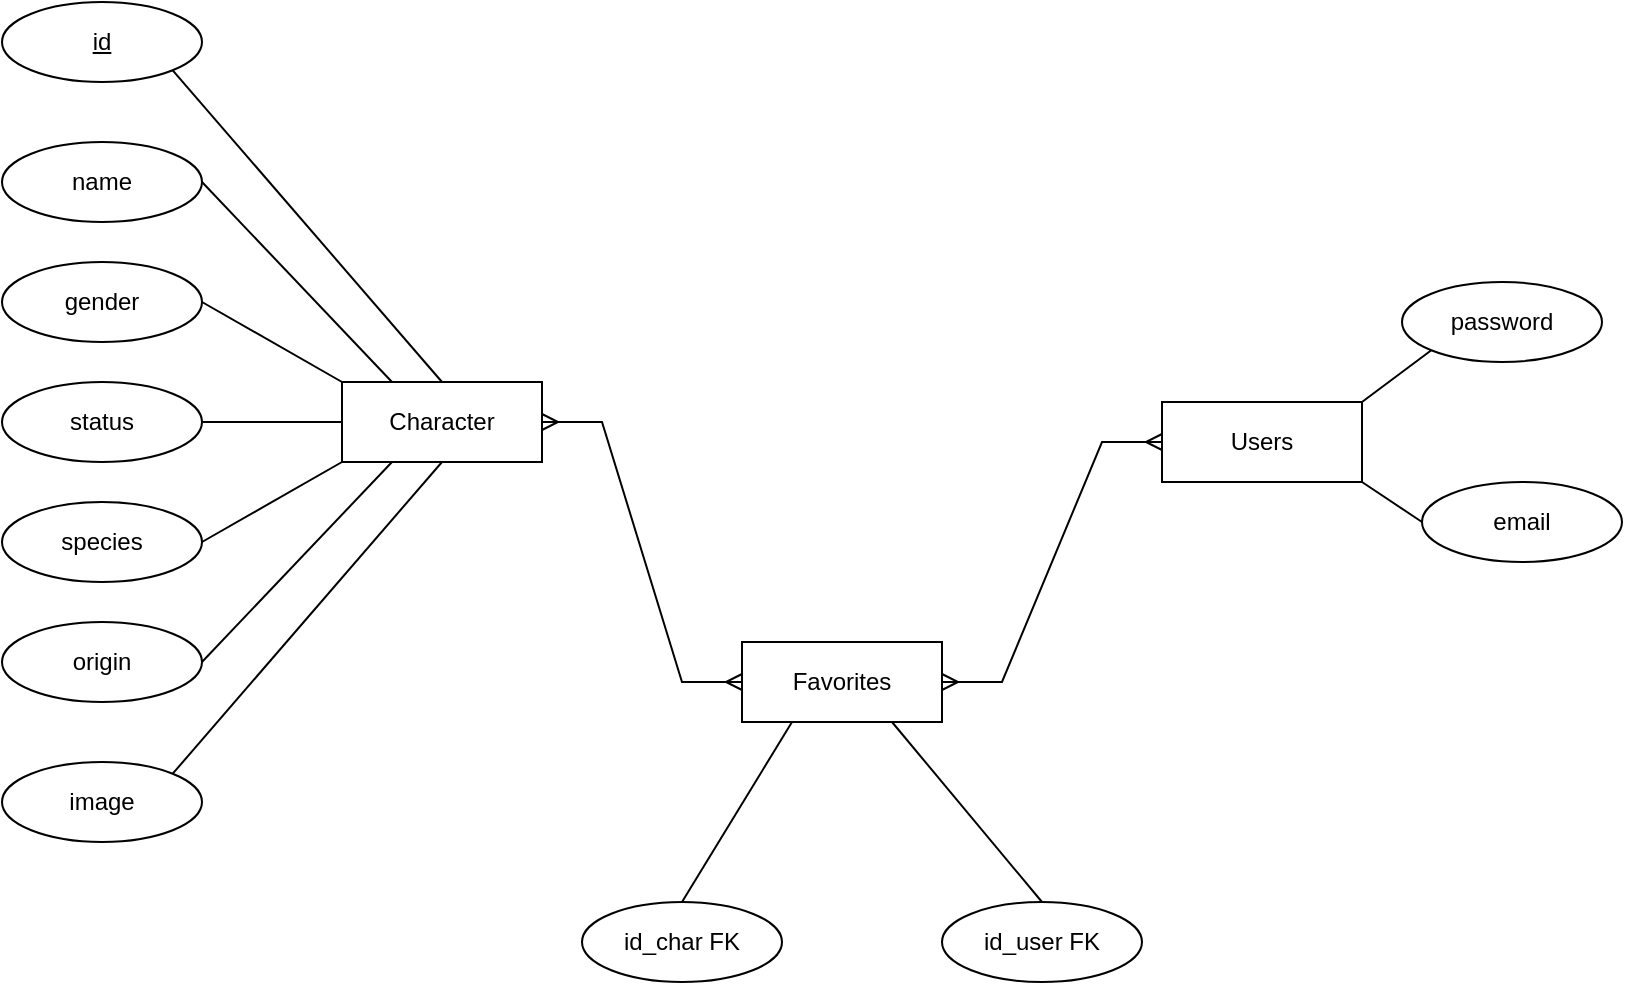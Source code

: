 <mxfile version="21.0.10" type="device"><diagram name="Página-1" id="OokqJvl-JYFLvVTJ5pP9"><mxGraphModel dx="1861" dy="1890" grid="1" gridSize="10" guides="1" tooltips="1" connect="1" arrows="1" fold="1" page="1" pageScale="1" pageWidth="827" pageHeight="1169" math="0" shadow="0"><root><mxCell id="0"/><mxCell id="1" parent="0"/><mxCell id="28xkYd2VGY8xSdNhCSzH-6" value="Character" style="whiteSpace=wrap;html=1;align=center;" parent="1" vertex="1"><mxGeometry x="-100" y="180" width="100" height="40" as="geometry"/></mxCell><mxCell id="28xkYd2VGY8xSdNhCSzH-7" value="id" style="ellipse;whiteSpace=wrap;html=1;align=center;fontStyle=4;" parent="1" vertex="1"><mxGeometry x="-270" y="-10" width="100" height="40" as="geometry"/></mxCell><mxCell id="28xkYd2VGY8xSdNhCSzH-8" value="name" style="ellipse;whiteSpace=wrap;html=1;align=center;" parent="1" vertex="1"><mxGeometry x="-270" y="60" width="100" height="40" as="geometry"/></mxCell><mxCell id="28xkYd2VGY8xSdNhCSzH-10" value="Users" style="whiteSpace=wrap;html=1;align=center;" parent="1" vertex="1"><mxGeometry x="310" y="190" width="100" height="40" as="geometry"/></mxCell><mxCell id="28xkYd2VGY8xSdNhCSzH-11" value="Favorites" style="whiteSpace=wrap;html=1;align=center;" parent="1" vertex="1"><mxGeometry x="100" y="310" width="100" height="40" as="geometry"/></mxCell><mxCell id="28xkYd2VGY8xSdNhCSzH-17" value="gender" style="ellipse;whiteSpace=wrap;html=1;align=center;" parent="1" vertex="1"><mxGeometry x="-270" y="120" width="100" height="40" as="geometry"/></mxCell><mxCell id="28xkYd2VGY8xSdNhCSzH-20" value="status" style="ellipse;whiteSpace=wrap;html=1;align=center;" parent="1" vertex="1"><mxGeometry x="-270" y="180" width="100" height="40" as="geometry"/></mxCell><mxCell id="28xkYd2VGY8xSdNhCSzH-21" value="species" style="ellipse;whiteSpace=wrap;html=1;align=center;" parent="1" vertex="1"><mxGeometry x="-270" y="240" width="100" height="40" as="geometry"/></mxCell><mxCell id="28xkYd2VGY8xSdNhCSzH-22" value="image" style="ellipse;whiteSpace=wrap;html=1;align=center;" parent="1" vertex="1"><mxGeometry x="-270" y="370" width="100" height="40" as="geometry"/></mxCell><mxCell id="28xkYd2VGY8xSdNhCSzH-23" value="origin" style="ellipse;whiteSpace=wrap;html=1;align=center;" parent="1" vertex="1"><mxGeometry x="-270" y="300" width="100" height="40" as="geometry"/></mxCell><mxCell id="28xkYd2VGY8xSdNhCSzH-24" value="password" style="ellipse;whiteSpace=wrap;html=1;align=center;" parent="1" vertex="1"><mxGeometry x="430" y="130" width="100" height="40" as="geometry"/></mxCell><mxCell id="28xkYd2VGY8xSdNhCSzH-25" value="email" style="ellipse;whiteSpace=wrap;html=1;align=center;" parent="1" vertex="1"><mxGeometry x="440" y="230" width="100" height="40" as="geometry"/></mxCell><mxCell id="28xkYd2VGY8xSdNhCSzH-26" value="id_char FK" style="ellipse;whiteSpace=wrap;html=1;align=center;" parent="1" vertex="1"><mxGeometry x="20" y="440" width="100" height="40" as="geometry"/></mxCell><mxCell id="28xkYd2VGY8xSdNhCSzH-27" value="id_user FK" style="ellipse;whiteSpace=wrap;html=1;align=center;" parent="1" vertex="1"><mxGeometry x="200" y="440" width="100" height="40" as="geometry"/></mxCell><mxCell id="28xkYd2VGY8xSdNhCSzH-37" value="" style="endArrow=none;html=1;rounded=0;exitX=0.5;exitY=0;exitDx=0;exitDy=0;entryX=0.25;entryY=1;entryDx=0;entryDy=0;" parent="1" source="28xkYd2VGY8xSdNhCSzH-26" target="28xkYd2VGY8xSdNhCSzH-11" edge="1"><mxGeometry relative="1" as="geometry"><mxPoint x="200" y="300" as="sourcePoint"/><mxPoint x="360" y="300" as="targetPoint"/></mxGeometry></mxCell><mxCell id="28xkYd2VGY8xSdNhCSzH-38" value="" style="endArrow=none;html=1;rounded=0;exitX=1;exitY=0.5;exitDx=0;exitDy=0;" parent="1" source="28xkYd2VGY8xSdNhCSzH-20" target="28xkYd2VGY8xSdNhCSzH-6" edge="1"><mxGeometry relative="1" as="geometry"><mxPoint x="200" y="300" as="sourcePoint"/><mxPoint x="360" y="300" as="targetPoint"/></mxGeometry></mxCell><mxCell id="28xkYd2VGY8xSdNhCSzH-39" value="" style="endArrow=none;html=1;rounded=0;exitX=0.75;exitY=1;exitDx=0;exitDy=0;entryX=0.5;entryY=0;entryDx=0;entryDy=0;" parent="1" source="28xkYd2VGY8xSdNhCSzH-11" target="28xkYd2VGY8xSdNhCSzH-27" edge="1"><mxGeometry relative="1" as="geometry"><mxPoint x="130" y="380" as="sourcePoint"/><mxPoint x="290" y="380" as="targetPoint"/></mxGeometry></mxCell><mxCell id="28xkYd2VGY8xSdNhCSzH-40" value="" style="endArrow=none;html=1;rounded=0;exitX=0;exitY=1;exitDx=0;exitDy=0;entryX=1;entryY=0.5;entryDx=0;entryDy=0;" parent="1" source="28xkYd2VGY8xSdNhCSzH-6" target="28xkYd2VGY8xSdNhCSzH-21" edge="1"><mxGeometry relative="1" as="geometry"><mxPoint x="200" y="300" as="sourcePoint"/><mxPoint x="360" y="300" as="targetPoint"/></mxGeometry></mxCell><mxCell id="28xkYd2VGY8xSdNhCSzH-42" value="" style="endArrow=none;html=1;rounded=0;entryX=0;entryY=0.5;entryDx=0;entryDy=0;exitX=1;exitY=1;exitDx=0;exitDy=0;" parent="1" source="28xkYd2VGY8xSdNhCSzH-10" target="28xkYd2VGY8xSdNhCSzH-25" edge="1"><mxGeometry relative="1" as="geometry"><mxPoint x="200" y="300" as="sourcePoint"/><mxPoint x="360" y="300" as="targetPoint"/></mxGeometry></mxCell><mxCell id="28xkYd2VGY8xSdNhCSzH-43" value="" style="endArrow=none;html=1;rounded=0;exitX=0;exitY=1;exitDx=0;exitDy=0;entryX=1;entryY=0;entryDx=0;entryDy=0;" parent="1" source="28xkYd2VGY8xSdNhCSzH-24" target="28xkYd2VGY8xSdNhCSzH-10" edge="1"><mxGeometry relative="1" as="geometry"><mxPoint x="200" y="300" as="sourcePoint"/><mxPoint x="360" y="300" as="targetPoint"/></mxGeometry></mxCell><mxCell id="28xkYd2VGY8xSdNhCSzH-44" value="" style="endArrow=none;html=1;rounded=0;exitX=1;exitY=0.5;exitDx=0;exitDy=0;entryX=0;entryY=0;entryDx=0;entryDy=0;" parent="1" source="28xkYd2VGY8xSdNhCSzH-17" target="28xkYd2VGY8xSdNhCSzH-6" edge="1"><mxGeometry relative="1" as="geometry"><mxPoint x="200" y="300" as="sourcePoint"/><mxPoint x="360" y="300" as="targetPoint"/></mxGeometry></mxCell><mxCell id="28xkYd2VGY8xSdNhCSzH-45" value="" style="endArrow=none;html=1;rounded=0;exitX=1;exitY=0.5;exitDx=0;exitDy=0;entryX=0.25;entryY=1;entryDx=0;entryDy=0;" parent="1" source="28xkYd2VGY8xSdNhCSzH-23" target="28xkYd2VGY8xSdNhCSzH-6" edge="1"><mxGeometry relative="1" as="geometry"><mxPoint x="200" y="300" as="sourcePoint"/><mxPoint x="360" y="300" as="targetPoint"/></mxGeometry></mxCell><mxCell id="28xkYd2VGY8xSdNhCSzH-46" value="" style="endArrow=none;html=1;rounded=0;exitX=1;exitY=0;exitDx=0;exitDy=0;entryX=0.5;entryY=1;entryDx=0;entryDy=0;" parent="1" source="28xkYd2VGY8xSdNhCSzH-22" target="28xkYd2VGY8xSdNhCSzH-6" edge="1"><mxGeometry relative="1" as="geometry"><mxPoint x="200" y="300" as="sourcePoint"/><mxPoint x="360" y="300" as="targetPoint"/></mxGeometry></mxCell><mxCell id="28xkYd2VGY8xSdNhCSzH-47" value="" style="endArrow=none;html=1;rounded=0;exitX=1;exitY=1;exitDx=0;exitDy=0;entryX=0.5;entryY=0;entryDx=0;entryDy=0;" parent="1" source="28xkYd2VGY8xSdNhCSzH-7" target="28xkYd2VGY8xSdNhCSzH-6" edge="1"><mxGeometry relative="1" as="geometry"><mxPoint x="200" y="300" as="sourcePoint"/><mxPoint x="360" y="300" as="targetPoint"/></mxGeometry></mxCell><mxCell id="28xkYd2VGY8xSdNhCSzH-48" value="" style="endArrow=none;html=1;rounded=0;exitX=1;exitY=0.5;exitDx=0;exitDy=0;entryX=0.25;entryY=0;entryDx=0;entryDy=0;" parent="1" source="28xkYd2VGY8xSdNhCSzH-8" target="28xkYd2VGY8xSdNhCSzH-6" edge="1"><mxGeometry relative="1" as="geometry"><mxPoint x="200" y="300" as="sourcePoint"/><mxPoint x="360" y="300" as="targetPoint"/></mxGeometry></mxCell><mxCell id="28xkYd2VGY8xSdNhCSzH-49" value="" style="edgeStyle=entityRelationEdgeStyle;fontSize=12;html=1;endArrow=ERmany;startArrow=ERmany;rounded=0;exitX=1;exitY=0.5;exitDx=0;exitDy=0;entryX=0;entryY=0.5;entryDx=0;entryDy=0;" parent="1" source="28xkYd2VGY8xSdNhCSzH-6" target="28xkYd2VGY8xSdNhCSzH-11" edge="1"><mxGeometry width="100" height="100" relative="1" as="geometry"><mxPoint x="-70" y="350" as="sourcePoint"/><mxPoint x="30" y="250" as="targetPoint"/></mxGeometry></mxCell><mxCell id="28xkYd2VGY8xSdNhCSzH-50" value="" style="edgeStyle=entityRelationEdgeStyle;fontSize=12;html=1;endArrow=ERmany;startArrow=ERmany;rounded=0;exitX=0;exitY=0.5;exitDx=0;exitDy=0;entryX=1;entryY=0.5;entryDx=0;entryDy=0;" parent="1" source="28xkYd2VGY8xSdNhCSzH-10" target="28xkYd2VGY8xSdNhCSzH-11" edge="1"><mxGeometry width="100" height="100" relative="1" as="geometry"><mxPoint x="30" y="350" as="sourcePoint"/><mxPoint x="130" y="250" as="targetPoint"/></mxGeometry></mxCell></root></mxGraphModel></diagram></mxfile>
